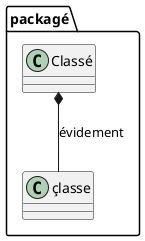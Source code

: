 {
  "sha1": "r0niuzmn12rtbk3x336qwvhbdahdw3u",
  "insertion": {
    "when": "2024-06-04T17:28:43.205Z",
    "user": "plantuml@gmail.com"
  }
}
@startuml
package packagé {
Classé *-- çlasse : évidement
@enduml
